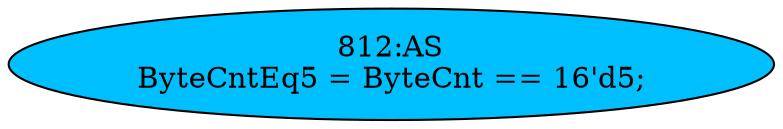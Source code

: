 strict digraph "" {
	node [label="\N"];
	"812:AS"	 [ast="<pyverilog.vparser.ast.Assign object at 0x7fb4302da090>",
		def_var="['ByteCntEq5']",
		fillcolor=deepskyblue,
		label="812:AS
ByteCntEq5 = ByteCnt == 16'd5;",
		statements="[]",
		style=filled,
		typ=Assign,
		use_var="['ByteCnt']"];
}
